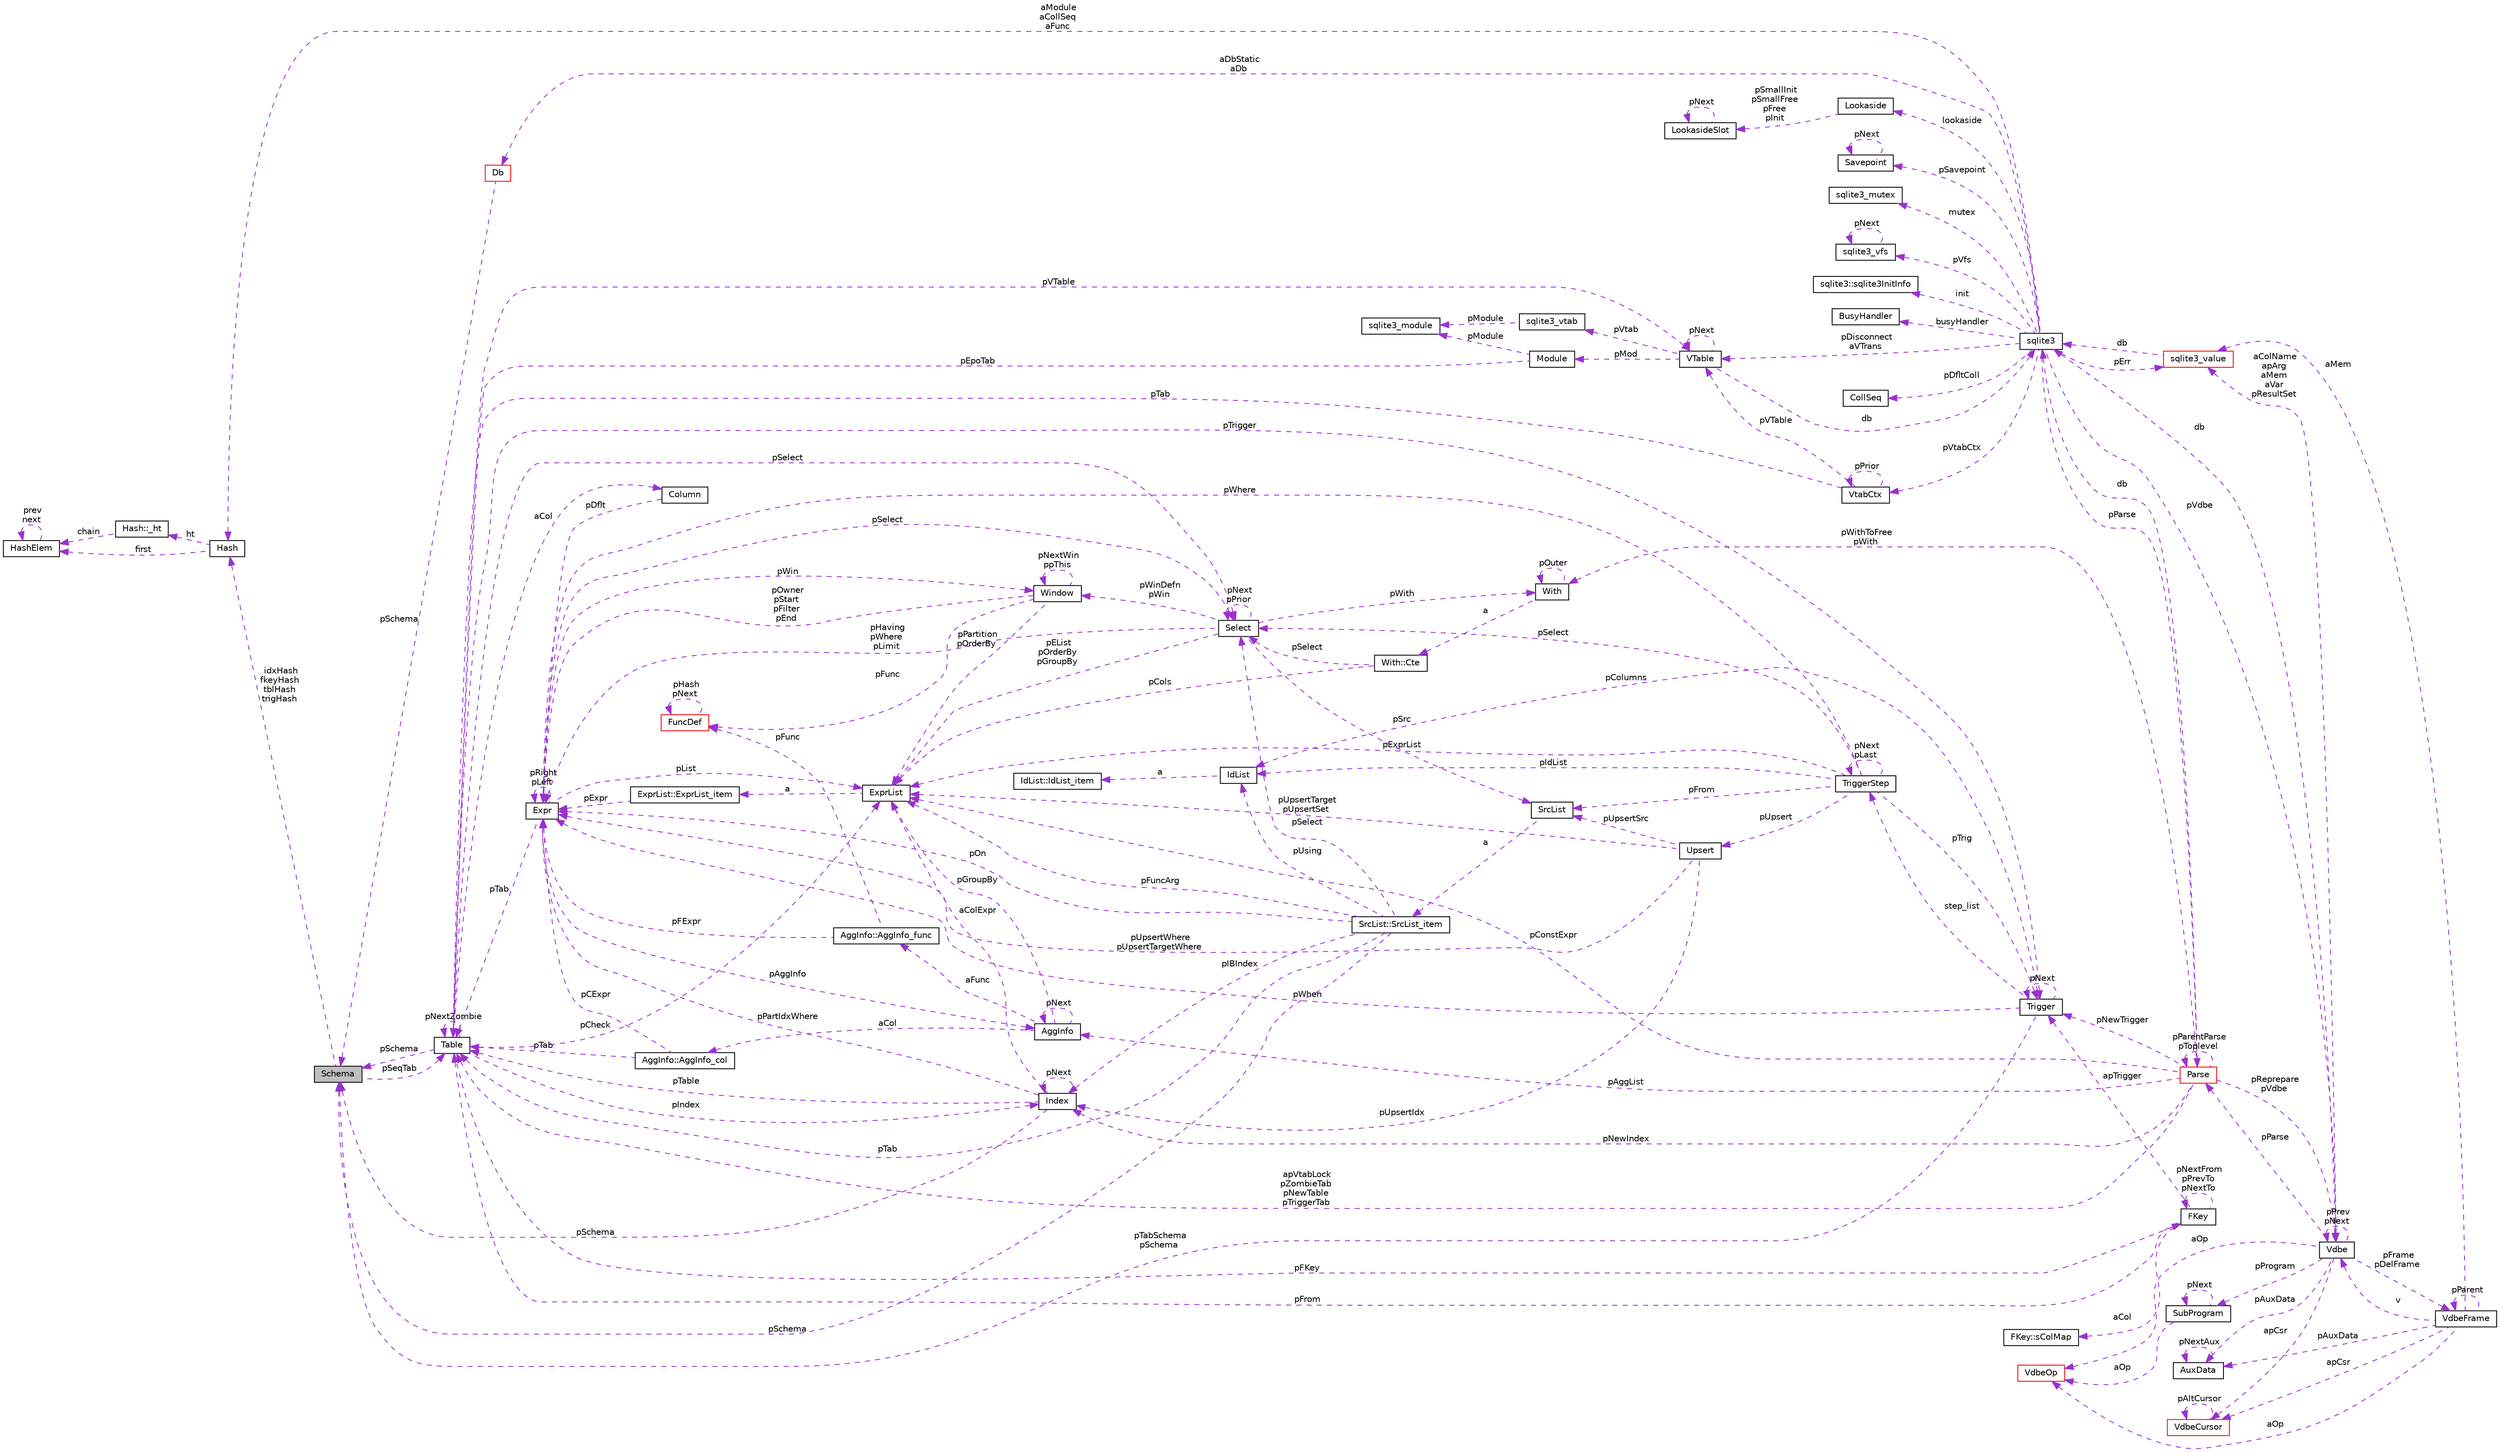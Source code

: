 digraph "Schema"
{
 // LATEX_PDF_SIZE
  edge [fontname="Helvetica",fontsize="10",labelfontname="Helvetica",labelfontsize="10"];
  node [fontname="Helvetica",fontsize="10",shape=record];
  rankdir="LR";
  Node1 [label="Schema",height=0.2,width=0.4,color="black", fillcolor="grey75", style="filled", fontcolor="black",tooltip=" "];
  Node2 -> Node1 [dir="back",color="darkorchid3",fontsize="10",style="dashed",label=" pSeqTab" ,fontname="Helvetica"];
  Node2 [label="Table",height=0.2,width=0.4,color="black", fillcolor="white", style="filled",URL="$structTable.html",tooltip=" "];
  Node1 -> Node2 [dir="back",color="darkorchid3",fontsize="10",style="dashed",label=" pSchema" ,fontname="Helvetica"];
  Node3 -> Node2 [dir="back",color="darkorchid3",fontsize="10",style="dashed",label=" aCol" ,fontname="Helvetica"];
  Node3 [label="Column",height=0.2,width=0.4,color="black", fillcolor="white", style="filled",URL="$structColumn.html",tooltip=" "];
  Node4 -> Node3 [dir="back",color="darkorchid3",fontsize="10",style="dashed",label=" pDflt" ,fontname="Helvetica"];
  Node4 [label="Expr",height=0.2,width=0.4,color="black", fillcolor="white", style="filled",URL="$structExpr.html",tooltip=" "];
  Node5 -> Node4 [dir="back",color="darkorchid3",fontsize="10",style="dashed",label=" pAggInfo" ,fontname="Helvetica"];
  Node5 [label="AggInfo",height=0.2,width=0.4,color="black", fillcolor="white", style="filled",URL="$structAggInfo.html",tooltip=" "];
  Node5 -> Node5 [dir="back",color="darkorchid3",fontsize="10",style="dashed",label=" pNext" ,fontname="Helvetica"];
  Node6 -> Node5 [dir="back",color="darkorchid3",fontsize="10",style="dashed",label=" aCol" ,fontname="Helvetica"];
  Node6 [label="AggInfo::AggInfo_col",height=0.2,width=0.4,color="black", fillcolor="white", style="filled",URL="$structAggInfo_1_1AggInfo__col.html",tooltip=" "];
  Node4 -> Node6 [dir="back",color="darkorchid3",fontsize="10",style="dashed",label=" pCExpr" ,fontname="Helvetica"];
  Node2 -> Node6 [dir="back",color="darkorchid3",fontsize="10",style="dashed",label=" pTab" ,fontname="Helvetica"];
  Node7 -> Node5 [dir="back",color="darkorchid3",fontsize="10",style="dashed",label=" aFunc" ,fontname="Helvetica"];
  Node7 [label="AggInfo::AggInfo_func",height=0.2,width=0.4,color="black", fillcolor="white", style="filled",URL="$structAggInfo_1_1AggInfo__func.html",tooltip=" "];
  Node4 -> Node7 [dir="back",color="darkorchid3",fontsize="10",style="dashed",label=" pFExpr" ,fontname="Helvetica"];
  Node8 -> Node7 [dir="back",color="darkorchid3",fontsize="10",style="dashed",label=" pFunc" ,fontname="Helvetica"];
  Node8 [label="FuncDef",height=0.2,width=0.4,color="red", fillcolor="white", style="filled",URL="$structFuncDef.html",tooltip=" "];
  Node8 -> Node8 [dir="back",color="darkorchid3",fontsize="10",style="dashed",label=" pHash\npNext" ,fontname="Helvetica"];
  Node10 -> Node5 [dir="back",color="darkorchid3",fontsize="10",style="dashed",label=" pGroupBy" ,fontname="Helvetica"];
  Node10 [label="ExprList",height=0.2,width=0.4,color="black", fillcolor="white", style="filled",URL="$structExprList.html",tooltip=" "];
  Node11 -> Node10 [dir="back",color="darkorchid3",fontsize="10",style="dashed",label=" a" ,fontname="Helvetica"];
  Node11 [label="ExprList::ExprList_item",height=0.2,width=0.4,color="black", fillcolor="white", style="filled",URL="$structExprList_1_1ExprList__item.html",tooltip=" "];
  Node4 -> Node11 [dir="back",color="darkorchid3",fontsize="10",style="dashed",label=" pExpr" ,fontname="Helvetica"];
  Node4 -> Node4 [dir="back",color="darkorchid3",fontsize="10",style="dashed",label=" pRight\npLeft" ,fontname="Helvetica"];
  Node2 -> Node4 [dir="back",color="darkorchid3",fontsize="10",style="dashed",label=" pTab" ,fontname="Helvetica"];
  Node12 -> Node4 [dir="back",color="darkorchid3",fontsize="10",style="dashed",label=" pSelect" ,fontname="Helvetica"];
  Node12 [label="Select",height=0.2,width=0.4,color="black", fillcolor="white", style="filled",URL="$structSelect.html",tooltip=" "];
  Node4 -> Node12 [dir="back",color="darkorchid3",fontsize="10",style="dashed",label=" pHaving\npWhere\npLimit" ,fontname="Helvetica"];
  Node13 -> Node12 [dir="back",color="darkorchid3",fontsize="10",style="dashed",label=" pWith" ,fontname="Helvetica"];
  Node13 [label="With",height=0.2,width=0.4,color="black", fillcolor="white", style="filled",URL="$structWith.html",tooltip=" "];
  Node14 -> Node13 [dir="back",color="darkorchid3",fontsize="10",style="dashed",label=" a" ,fontname="Helvetica"];
  Node14 [label="With::Cte",height=0.2,width=0.4,color="black", fillcolor="white", style="filled",URL="$structWith_1_1Cte.html",tooltip=" "];
  Node12 -> Node14 [dir="back",color="darkorchid3",fontsize="10",style="dashed",label=" pSelect" ,fontname="Helvetica"];
  Node10 -> Node14 [dir="back",color="darkorchid3",fontsize="10",style="dashed",label=" pCols" ,fontname="Helvetica"];
  Node13 -> Node13 [dir="back",color="darkorchid3",fontsize="10",style="dashed",label=" pOuter" ,fontname="Helvetica"];
  Node12 -> Node12 [dir="back",color="darkorchid3",fontsize="10",style="dashed",label=" pNext\npPrior" ,fontname="Helvetica"];
  Node15 -> Node12 [dir="back",color="darkorchid3",fontsize="10",style="dashed",label=" pSrc" ,fontname="Helvetica"];
  Node15 [label="SrcList",height=0.2,width=0.4,color="black", fillcolor="white", style="filled",URL="$structSrcList.html",tooltip=" "];
  Node16 -> Node15 [dir="back",color="darkorchid3",fontsize="10",style="dashed",label=" a" ,fontname="Helvetica"];
  Node16 [label="SrcList::SrcList_item",height=0.2,width=0.4,color="black", fillcolor="white", style="filled",URL="$structSrcList_1_1SrcList__item.html",tooltip=" "];
  Node1 -> Node16 [dir="back",color="darkorchid3",fontsize="10",style="dashed",label=" pSchema" ,fontname="Helvetica"];
  Node4 -> Node16 [dir="back",color="darkorchid3",fontsize="10",style="dashed",label=" pOn" ,fontname="Helvetica"];
  Node17 -> Node16 [dir="back",color="darkorchid3",fontsize="10",style="dashed",label=" pUsing" ,fontname="Helvetica"];
  Node17 [label="IdList",height=0.2,width=0.4,color="black", fillcolor="white", style="filled",URL="$structIdList.html",tooltip=" "];
  Node18 -> Node17 [dir="back",color="darkorchid3",fontsize="10",style="dashed",label=" a" ,fontname="Helvetica"];
  Node18 [label="IdList::IdList_item",height=0.2,width=0.4,color="black", fillcolor="white", style="filled",URL="$structIdList_1_1IdList__item.html",tooltip=" "];
  Node2 -> Node16 [dir="back",color="darkorchid3",fontsize="10",style="dashed",label=" pTab" ,fontname="Helvetica"];
  Node12 -> Node16 [dir="back",color="darkorchid3",fontsize="10",style="dashed",label=" pSelect" ,fontname="Helvetica"];
  Node19 -> Node16 [dir="back",color="darkorchid3",fontsize="10",style="dashed",label=" pIBIndex" ,fontname="Helvetica"];
  Node19 [label="Index",height=0.2,width=0.4,color="black", fillcolor="white", style="filled",URL="$structIndex.html",tooltip=" "];
  Node1 -> Node19 [dir="back",color="darkorchid3",fontsize="10",style="dashed",label=" pSchema" ,fontname="Helvetica"];
  Node4 -> Node19 [dir="back",color="darkorchid3",fontsize="10",style="dashed",label=" pPartIdxWhere" ,fontname="Helvetica"];
  Node2 -> Node19 [dir="back",color="darkorchid3",fontsize="10",style="dashed",label=" pTable" ,fontname="Helvetica"];
  Node10 -> Node19 [dir="back",color="darkorchid3",fontsize="10",style="dashed",label=" aColExpr" ,fontname="Helvetica"];
  Node19 -> Node19 [dir="back",color="darkorchid3",fontsize="10",style="dashed",label=" pNext" ,fontname="Helvetica"];
  Node10 -> Node16 [dir="back",color="darkorchid3",fontsize="10",style="dashed",label=" pFuncArg" ,fontname="Helvetica"];
  Node10 -> Node12 [dir="back",color="darkorchid3",fontsize="10",style="dashed",label=" pEList\npOrderBy\npGroupBy" ,fontname="Helvetica"];
  Node20 -> Node12 [dir="back",color="darkorchid3",fontsize="10",style="dashed",label=" pWinDefn\npWin" ,fontname="Helvetica"];
  Node20 [label="Window",height=0.2,width=0.4,color="black", fillcolor="white", style="filled",URL="$structWindow.html",tooltip=" "];
  Node4 -> Node20 [dir="back",color="darkorchid3",fontsize="10",style="dashed",label=" pOwner\npStart\npFilter\npEnd" ,fontname="Helvetica"];
  Node10 -> Node20 [dir="back",color="darkorchid3",fontsize="10",style="dashed",label=" pPartition\npOrderBy" ,fontname="Helvetica"];
  Node8 -> Node20 [dir="back",color="darkorchid3",fontsize="10",style="dashed",label=" pFunc" ,fontname="Helvetica"];
  Node20 -> Node20 [dir="back",color="darkorchid3",fontsize="10",style="dashed",label=" pNextWin\nppThis" ,fontname="Helvetica"];
  Node10 -> Node4 [dir="back",color="darkorchid3",fontsize="10",style="dashed",label=" pList" ,fontname="Helvetica"];
  Node20 -> Node4 [dir="back",color="darkorchid3",fontsize="10",style="dashed",label=" pWin" ,fontname="Helvetica"];
  Node21 -> Node2 [dir="back",color="darkorchid3",fontsize="10",style="dashed",label=" pFKey" ,fontname="Helvetica"];
  Node21 [label="FKey",height=0.2,width=0.4,color="black", fillcolor="white", style="filled",URL="$structFKey.html",tooltip=" "];
  Node22 -> Node21 [dir="back",color="darkorchid3",fontsize="10",style="dashed",label=" aCol" ,fontname="Helvetica"];
  Node22 [label="FKey::sColMap",height=0.2,width=0.4,color="black", fillcolor="white", style="filled",URL="$structFKey_1_1sColMap.html",tooltip=" "];
  Node21 -> Node21 [dir="back",color="darkorchid3",fontsize="10",style="dashed",label=" pNextFrom\npPrevTo\npNextTo" ,fontname="Helvetica"];
  Node2 -> Node21 [dir="back",color="darkorchid3",fontsize="10",style="dashed",label=" pFrom" ,fontname="Helvetica"];
  Node23 -> Node21 [dir="back",color="darkorchid3",fontsize="10",style="dashed",label=" apTrigger" ,fontname="Helvetica"];
  Node23 [label="Trigger",height=0.2,width=0.4,color="black", fillcolor="white", style="filled",URL="$structTrigger.html",tooltip=" "];
  Node24 -> Node23 [dir="back",color="darkorchid3",fontsize="10",style="dashed",label=" step_list" ,fontname="Helvetica"];
  Node24 [label="TriggerStep",height=0.2,width=0.4,color="black", fillcolor="white", style="filled",URL="$structTriggerStep.html",tooltip=" "];
  Node24 -> Node24 [dir="back",color="darkorchid3",fontsize="10",style="dashed",label=" pNext\npLast" ,fontname="Helvetica"];
  Node4 -> Node24 [dir="back",color="darkorchid3",fontsize="10",style="dashed",label=" pWhere" ,fontname="Helvetica"];
  Node17 -> Node24 [dir="back",color="darkorchid3",fontsize="10",style="dashed",label=" pIdList" ,fontname="Helvetica"];
  Node12 -> Node24 [dir="back",color="darkorchid3",fontsize="10",style="dashed",label=" pSelect" ,fontname="Helvetica"];
  Node23 -> Node24 [dir="back",color="darkorchid3",fontsize="10",style="dashed",label=" pTrig" ,fontname="Helvetica"];
  Node15 -> Node24 [dir="back",color="darkorchid3",fontsize="10",style="dashed",label=" pFrom" ,fontname="Helvetica"];
  Node10 -> Node24 [dir="back",color="darkorchid3",fontsize="10",style="dashed",label=" pExprList" ,fontname="Helvetica"];
  Node25 -> Node24 [dir="back",color="darkorchid3",fontsize="10",style="dashed",label=" pUpsert" ,fontname="Helvetica"];
  Node25 [label="Upsert",height=0.2,width=0.4,color="black", fillcolor="white", style="filled",URL="$structUpsert.html",tooltip=" "];
  Node4 -> Node25 [dir="back",color="darkorchid3",fontsize="10",style="dashed",label=" pUpsertWhere\npUpsertTargetWhere" ,fontname="Helvetica"];
  Node15 -> Node25 [dir="back",color="darkorchid3",fontsize="10",style="dashed",label=" pUpsertSrc" ,fontname="Helvetica"];
  Node19 -> Node25 [dir="back",color="darkorchid3",fontsize="10",style="dashed",label=" pUpsertIdx" ,fontname="Helvetica"];
  Node10 -> Node25 [dir="back",color="darkorchid3",fontsize="10",style="dashed",label=" pUpsertTarget\npUpsertSet" ,fontname="Helvetica"];
  Node1 -> Node23 [dir="back",color="darkorchid3",fontsize="10",style="dashed",label=" pTabSchema\npSchema" ,fontname="Helvetica"];
  Node4 -> Node23 [dir="back",color="darkorchid3",fontsize="10",style="dashed",label=" pWhen" ,fontname="Helvetica"];
  Node17 -> Node23 [dir="back",color="darkorchid3",fontsize="10",style="dashed",label=" pColumns" ,fontname="Helvetica"];
  Node23 -> Node23 [dir="back",color="darkorchid3",fontsize="10",style="dashed",label=" pNext" ,fontname="Helvetica"];
  Node26 -> Node2 [dir="back",color="darkorchid3",fontsize="10",style="dashed",label=" pVTable" ,fontname="Helvetica"];
  Node26 [label="VTable",height=0.2,width=0.4,color="black", fillcolor="white", style="filled",URL="$structVTable.html",tooltip=" "];
  Node27 -> Node26 [dir="back",color="darkorchid3",fontsize="10",style="dashed",label=" db" ,fontname="Helvetica"];
  Node27 [label="sqlite3",height=0.2,width=0.4,color="black", fillcolor="white", style="filled",URL="$structsqlite3.html",tooltip=" "];
  Node28 -> Node27 [dir="back",color="darkorchid3",fontsize="10",style="dashed",label=" pVdbe" ,fontname="Helvetica"];
  Node28 [label="Vdbe",height=0.2,width=0.4,color="black", fillcolor="white", style="filled",URL="$structVdbe.html",tooltip=" "];
  Node28 -> Node28 [dir="back",color="darkorchid3",fontsize="10",style="dashed",label=" pPrev\npNext" ,fontname="Helvetica"];
  Node27 -> Node28 [dir="back",color="darkorchid3",fontsize="10",style="dashed",label=" db" ,fontname="Helvetica"];
  Node29 -> Node28 [dir="back",color="darkorchid3",fontsize="10",style="dashed",label=" aColName\napArg\naMem\naVar\npResultSet" ,fontname="Helvetica"];
  Node29 [label="sqlite3_value",height=0.2,width=0.4,color="red", fillcolor="white", style="filled",URL="$structsqlite3__value.html",tooltip=" "];
  Node27 -> Node29 [dir="back",color="darkorchid3",fontsize="10",style="dashed",label=" db" ,fontname="Helvetica"];
  Node31 -> Node28 [dir="back",color="darkorchid3",fontsize="10",style="dashed",label=" pFrame\npDelFrame" ,fontname="Helvetica"];
  Node31 [label="VdbeFrame",height=0.2,width=0.4,color="black", fillcolor="white", style="filled",URL="$structVdbeFrame.html",tooltip=" "];
  Node28 -> Node31 [dir="back",color="darkorchid3",fontsize="10",style="dashed",label=" v" ,fontname="Helvetica"];
  Node29 -> Node31 [dir="back",color="darkorchid3",fontsize="10",style="dashed",label=" aMem" ,fontname="Helvetica"];
  Node31 -> Node31 [dir="back",color="darkorchid3",fontsize="10",style="dashed",label=" pParent" ,fontname="Helvetica"];
  Node32 -> Node31 [dir="back",color="darkorchid3",fontsize="10",style="dashed",label=" pAuxData" ,fontname="Helvetica"];
  Node32 [label="AuxData",height=0.2,width=0.4,color="black", fillcolor="white", style="filled",URL="$structAuxData.html",tooltip=" "];
  Node32 -> Node32 [dir="back",color="darkorchid3",fontsize="10",style="dashed",label=" pNextAux" ,fontname="Helvetica"];
  Node33 -> Node31 [dir="back",color="darkorchid3",fontsize="10",style="dashed",label=" apCsr" ,fontname="Helvetica"];
  Node33 [label="VdbeCursor",height=0.2,width=0.4,color="red", fillcolor="white", style="filled",URL="$structVdbeCursor.html",tooltip=" "];
  Node33 -> Node33 [dir="back",color="darkorchid3",fontsize="10",style="dashed",label=" pAltCursor" ,fontname="Helvetica"];
  Node68 -> Node31 [dir="back",color="darkorchid3",fontsize="10",style="dashed",label=" aOp" ,fontname="Helvetica"];
  Node68 [label="VdbeOp",height=0.2,width=0.4,color="red", fillcolor="white", style="filled",URL="$structVdbeOp.html",tooltip=" "];
  Node32 -> Node28 [dir="back",color="darkorchid3",fontsize="10",style="dashed",label=" pAuxData" ,fontname="Helvetica"];
  Node70 -> Node28 [dir="back",color="darkorchid3",fontsize="10",style="dashed",label=" pProgram" ,fontname="Helvetica"];
  Node70 [label="SubProgram",height=0.2,width=0.4,color="black", fillcolor="white", style="filled",URL="$structSubProgram.html",tooltip=" "];
  Node70 -> Node70 [dir="back",color="darkorchid3",fontsize="10",style="dashed",label=" pNext" ,fontname="Helvetica"];
  Node68 -> Node70 [dir="back",color="darkorchid3",fontsize="10",style="dashed",label=" aOp" ,fontname="Helvetica"];
  Node33 -> Node28 [dir="back",color="darkorchid3",fontsize="10",style="dashed",label=" apCsr" ,fontname="Helvetica"];
  Node72 -> Node28 [dir="back",color="darkorchid3",fontsize="10",style="dashed",label=" pParse" ,fontname="Helvetica"];
  Node72 [label="Parse",height=0.2,width=0.4,color="red", fillcolor="white", style="filled",URL="$structParse.html",tooltip=" "];
  Node5 -> Node72 [dir="back",color="darkorchid3",fontsize="10",style="dashed",label=" pAggList" ,fontname="Helvetica"];
  Node28 -> Node72 [dir="back",color="darkorchid3",fontsize="10",style="dashed",label=" pReprepare\npVdbe" ,fontname="Helvetica"];
  Node27 -> Node72 [dir="back",color="darkorchid3",fontsize="10",style="dashed",label=" db" ,fontname="Helvetica"];
  Node13 -> Node72 [dir="back",color="darkorchid3",fontsize="10",style="dashed",label=" pWithToFree\npWith" ,fontname="Helvetica"];
  Node2 -> Node72 [dir="back",color="darkorchid3",fontsize="10",style="dashed",label=" apVtabLock\npZombieTab\npNewTable\npTriggerTab" ,fontname="Helvetica"];
  Node23 -> Node72 [dir="back",color="darkorchid3",fontsize="10",style="dashed",label=" pNewTrigger" ,fontname="Helvetica"];
  Node19 -> Node72 [dir="back",color="darkorchid3",fontsize="10",style="dashed",label=" pNewIndex" ,fontname="Helvetica"];
  Node10 -> Node72 [dir="back",color="darkorchid3",fontsize="10",style="dashed",label=" pConstExpr" ,fontname="Helvetica"];
  Node72 -> Node72 [dir="back",color="darkorchid3",fontsize="10",style="dashed",label=" pParentParse\npToplevel" ,fontname="Helvetica"];
  Node68 -> Node28 [dir="back",color="darkorchid3",fontsize="10",style="dashed",label=" aOp" ,fontname="Helvetica"];
  Node78 -> Node27 [dir="back",color="darkorchid3",fontsize="10",style="dashed",label=" pSavepoint" ,fontname="Helvetica"];
  Node78 [label="Savepoint",height=0.2,width=0.4,color="black", fillcolor="white", style="filled",URL="$structSavepoint.html",tooltip=" "];
  Node78 -> Node78 [dir="back",color="darkorchid3",fontsize="10",style="dashed",label=" pNext" ,fontname="Helvetica"];
  Node79 -> Node27 [dir="back",color="darkorchid3",fontsize="10",style="dashed",label=" lookaside" ,fontname="Helvetica"];
  Node79 [label="Lookaside",height=0.2,width=0.4,color="black", fillcolor="white", style="filled",URL="$structLookaside.html",tooltip=" "];
  Node80 -> Node79 [dir="back",color="darkorchid3",fontsize="10",style="dashed",label=" pSmallInit\npSmallFree\npFree\npInit" ,fontname="Helvetica"];
  Node80 [label="LookasideSlot",height=0.2,width=0.4,color="black", fillcolor="white", style="filled",URL="$structLookasideSlot.html",tooltip=" "];
  Node80 -> Node80 [dir="back",color="darkorchid3",fontsize="10",style="dashed",label=" pNext" ,fontname="Helvetica"];
  Node29 -> Node27 [dir="back",color="darkorchid3",fontsize="10",style="dashed",label=" pErr" ,fontname="Helvetica"];
  Node38 -> Node27 [dir="back",color="darkorchid3",fontsize="10",style="dashed",label=" mutex" ,fontname="Helvetica"];
  Node38 [label="sqlite3_mutex",height=0.2,width=0.4,color="black", fillcolor="white", style="filled",URL="$structsqlite3__mutex.html",tooltip=" "];
  Node49 -> Node27 [dir="back",color="darkorchid3",fontsize="10",style="dashed",label=" pVfs" ,fontname="Helvetica"];
  Node49 [label="sqlite3_vfs",height=0.2,width=0.4,color="black", fillcolor="white", style="filled",URL="$structsqlite3__vfs.html",tooltip=" "];
  Node49 -> Node49 [dir="back",color="darkorchid3",fontsize="10",style="dashed",label=" pNext" ,fontname="Helvetica"];
  Node81 -> Node27 [dir="back",color="darkorchid3",fontsize="10",style="dashed",label=" init" ,fontname="Helvetica"];
  Node81 [label="sqlite3::sqlite3InitInfo",height=0.2,width=0.4,color="black", fillcolor="white", style="filled",URL="$structsqlite3_1_1sqlite3InitInfo.html",tooltip=" "];
  Node82 -> Node27 [dir="back",color="darkorchid3",fontsize="10",style="dashed",label=" busyHandler" ,fontname="Helvetica"];
  Node82 [label="BusyHandler",height=0.2,width=0.4,color="black", fillcolor="white", style="filled",URL="$structBusyHandler.html",tooltip=" "];
  Node83 -> Node27 [dir="back",color="darkorchid3",fontsize="10",style="dashed",label=" pVtabCtx" ,fontname="Helvetica"];
  Node83 [label="VtabCtx",height=0.2,width=0.4,color="black", fillcolor="white", style="filled",URL="$structVtabCtx.html",tooltip=" "];
  Node83 -> Node83 [dir="back",color="darkorchid3",fontsize="10",style="dashed",label=" pPrior" ,fontname="Helvetica"];
  Node26 -> Node83 [dir="back",color="darkorchid3",fontsize="10",style="dashed",label=" pVTable" ,fontname="Helvetica"];
  Node2 -> Node83 [dir="back",color="darkorchid3",fontsize="10",style="dashed",label=" pTab" ,fontname="Helvetica"];
  Node54 -> Node27 [dir="back",color="darkorchid3",fontsize="10",style="dashed",label=" pDfltColl" ,fontname="Helvetica"];
  Node54 [label="CollSeq",height=0.2,width=0.4,color="black", fillcolor="white", style="filled",URL="$structCollSeq.html",tooltip=" "];
  Node26 -> Node27 [dir="back",color="darkorchid3",fontsize="10",style="dashed",label=" pDisconnect\naVTrans" ,fontname="Helvetica"];
  Node84 -> Node27 [dir="back",color="darkorchid3",fontsize="10",style="dashed",label=" aDbStatic\naDb" ,fontname="Helvetica"];
  Node84 [label="Db",height=0.2,width=0.4,color="red", fillcolor="white", style="filled",URL="$structDb.html",tooltip=" "];
  Node1 -> Node84 [dir="back",color="darkorchid3",fontsize="10",style="dashed",label=" pSchema" ,fontname="Helvetica"];
  Node85 -> Node27 [dir="back",color="darkorchid3",fontsize="10",style="dashed",label=" aModule\naCollSeq\naFunc" ,fontname="Helvetica"];
  Node85 [label="Hash",height=0.2,width=0.4,color="black", fillcolor="white", style="filled",URL="$structHash.html",tooltip=" "];
  Node86 -> Node85 [dir="back",color="darkorchid3",fontsize="10",style="dashed",label=" ht" ,fontname="Helvetica"];
  Node86 [label="Hash::_ht",height=0.2,width=0.4,color="black", fillcolor="white", style="filled",URL="$structHash_1_1__ht.html",tooltip=" "];
  Node87 -> Node86 [dir="back",color="darkorchid3",fontsize="10",style="dashed",label=" chain" ,fontname="Helvetica"];
  Node87 [label="HashElem",height=0.2,width=0.4,color="black", fillcolor="white", style="filled",URL="$structHashElem.html",tooltip=" "];
  Node87 -> Node87 [dir="back",color="darkorchid3",fontsize="10",style="dashed",label=" prev\nnext" ,fontname="Helvetica"];
  Node87 -> Node85 [dir="back",color="darkorchid3",fontsize="10",style="dashed",label=" first" ,fontname="Helvetica"];
  Node72 -> Node27 [dir="back",color="darkorchid3",fontsize="10",style="dashed",label=" pParse" ,fontname="Helvetica"];
  Node26 -> Node26 [dir="back",color="darkorchid3",fontsize="10",style="dashed",label=" pNext" ,fontname="Helvetica"];
  Node88 -> Node26 [dir="back",color="darkorchid3",fontsize="10",style="dashed",label=" pMod" ,fontname="Helvetica"];
  Node88 [label="Module",height=0.2,width=0.4,color="black", fillcolor="white", style="filled",URL="$structModule.html",tooltip=" "];
  Node57 -> Node88 [dir="back",color="darkorchid3",fontsize="10",style="dashed",label=" pModule" ,fontname="Helvetica"];
  Node57 [label="sqlite3_module",height=0.2,width=0.4,color="black", fillcolor="white", style="filled",URL="$structsqlite3__module.html",tooltip=" "];
  Node2 -> Node88 [dir="back",color="darkorchid3",fontsize="10",style="dashed",label=" pEpoTab" ,fontname="Helvetica"];
  Node56 -> Node26 [dir="back",color="darkorchid3",fontsize="10",style="dashed",label=" pVtab" ,fontname="Helvetica"];
  Node56 [label="sqlite3_vtab",height=0.2,width=0.4,color="black", fillcolor="white", style="filled",URL="$structsqlite3__vtab.html",tooltip=" "];
  Node57 -> Node56 [dir="back",color="darkorchid3",fontsize="10",style="dashed",label=" pModule" ,fontname="Helvetica"];
  Node2 -> Node2 [dir="back",color="darkorchid3",fontsize="10",style="dashed",label=" pNextZombie" ,fontname="Helvetica"];
  Node23 -> Node2 [dir="back",color="darkorchid3",fontsize="10",style="dashed",label=" pTrigger" ,fontname="Helvetica"];
  Node12 -> Node2 [dir="back",color="darkorchid3",fontsize="10",style="dashed",label=" pSelect" ,fontname="Helvetica"];
  Node10 -> Node2 [dir="back",color="darkorchid3",fontsize="10",style="dashed",label=" pCheck" ,fontname="Helvetica"];
  Node19 -> Node2 [dir="back",color="darkorchid3",fontsize="10",style="dashed",label=" pIndex" ,fontname="Helvetica"];
  Node85 -> Node1 [dir="back",color="darkorchid3",fontsize="10",style="dashed",label=" idxHash\nfkeyHash\ntblHash\ntrigHash" ,fontname="Helvetica"];
}
